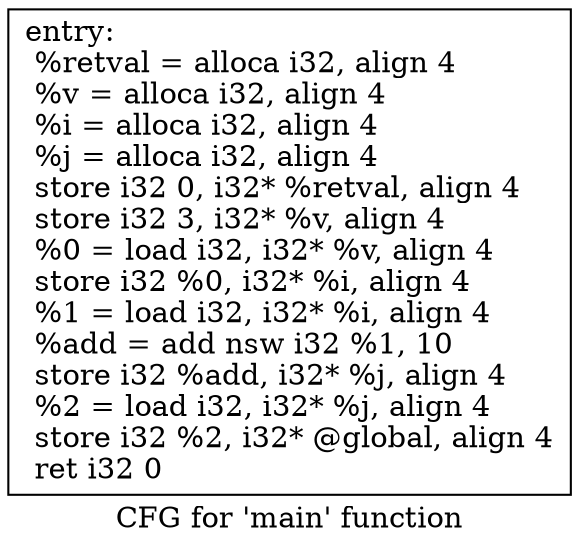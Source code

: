 digraph "CFG for 'main' function" {
label="CFG for 'main' function";
Node0x556f6d365030 [label="{entry:\l  %retval = alloca i32, align 4\l  %v = alloca i32, align 4\l  %i = alloca i32, align 4\l  %j = alloca i32, align 4\l  store i32 0, i32* %retval, align 4\l  store i32 3, i32* %v, align 4\l  %0 = load i32, i32* %v, align 4\l  store i32 %0, i32* %i, align 4\l  %1 = load i32, i32* %i, align 4\l  %add = add nsw i32 %1, 10\l  store i32 %add, i32* %j, align 4\l  %2 = load i32, i32* %j, align 4\l  store i32 %2, i32* @global, align 4\l  ret i32 0\l}", shape=record];
}
